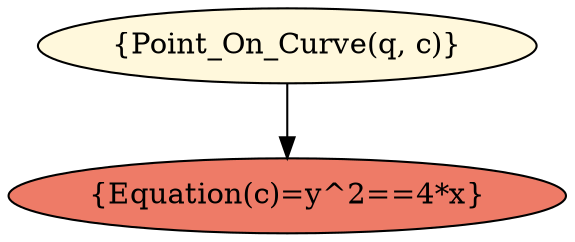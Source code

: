 digraph solving_process {
	graph [bb="0,0,216.32,108"];
	node [label="\N"];
	"{Point_On_Curve(q, c)}"	[fillcolor=cornsilk,
		height=0.5,
		pos="108.16,90",
		style=filled,
		width=2.8481];
	"{Equation(c)=y^2==4*x}"	[fillcolor="#ee7b67",
		height=0.5,
		pos="108.16,18",
		style=filled,
		width=3.0045];
	"{Point_On_Curve(q, c)}" -> "{Equation(c)=y^2==4*x}"	[pos="e,108.16,36.104 108.16,71.697 108.16,64.407 108.16,55.726 108.16,47.536"];
}

